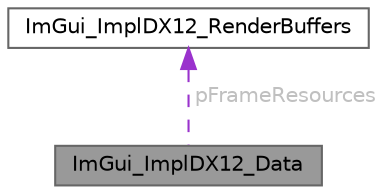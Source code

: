 digraph "ImGui_ImplDX12_Data"
{
 // LATEX_PDF_SIZE
  bgcolor="transparent";
  edge [fontname=Helvetica,fontsize=10,labelfontname=Helvetica,labelfontsize=10];
  node [fontname=Helvetica,fontsize=10,shape=box,height=0.2,width=0.4];
  Node1 [id="Node000001",label="ImGui_ImplDX12_Data",height=0.2,width=0.4,color="gray40", fillcolor="grey60", style="filled", fontcolor="black",tooltip=" "];
  Node2 -> Node1 [id="edge1_Node000001_Node000002",dir="back",color="darkorchid3",style="dashed",tooltip=" ",label=" pFrameResources",fontcolor="grey" ];
  Node2 [id="Node000002",label="ImGui_ImplDX12_RenderBuffers",height=0.2,width=0.4,color="gray40", fillcolor="white", style="filled",URL="$struct_im_gui___impl_d_x12___render_buffers.html",tooltip=" "];
}
